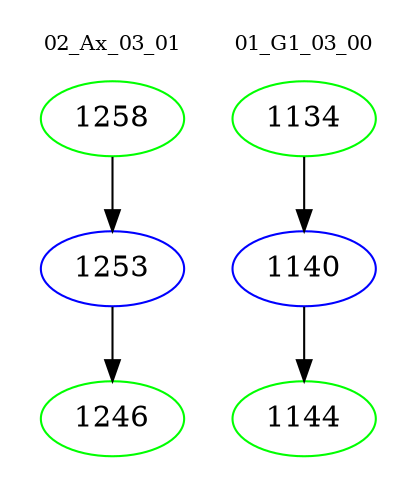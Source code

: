 digraph{
subgraph cluster_0 {
color = white
label = "02_Ax_03_01";
fontsize=10;
T0_1258 [label="1258", color="green"]
T0_1258 -> T0_1253 [color="black"]
T0_1253 [label="1253", color="blue"]
T0_1253 -> T0_1246 [color="black"]
T0_1246 [label="1246", color="green"]
}
subgraph cluster_1 {
color = white
label = "01_G1_03_00";
fontsize=10;
T1_1134 [label="1134", color="green"]
T1_1134 -> T1_1140 [color="black"]
T1_1140 [label="1140", color="blue"]
T1_1140 -> T1_1144 [color="black"]
T1_1144 [label="1144", color="green"]
}
}
